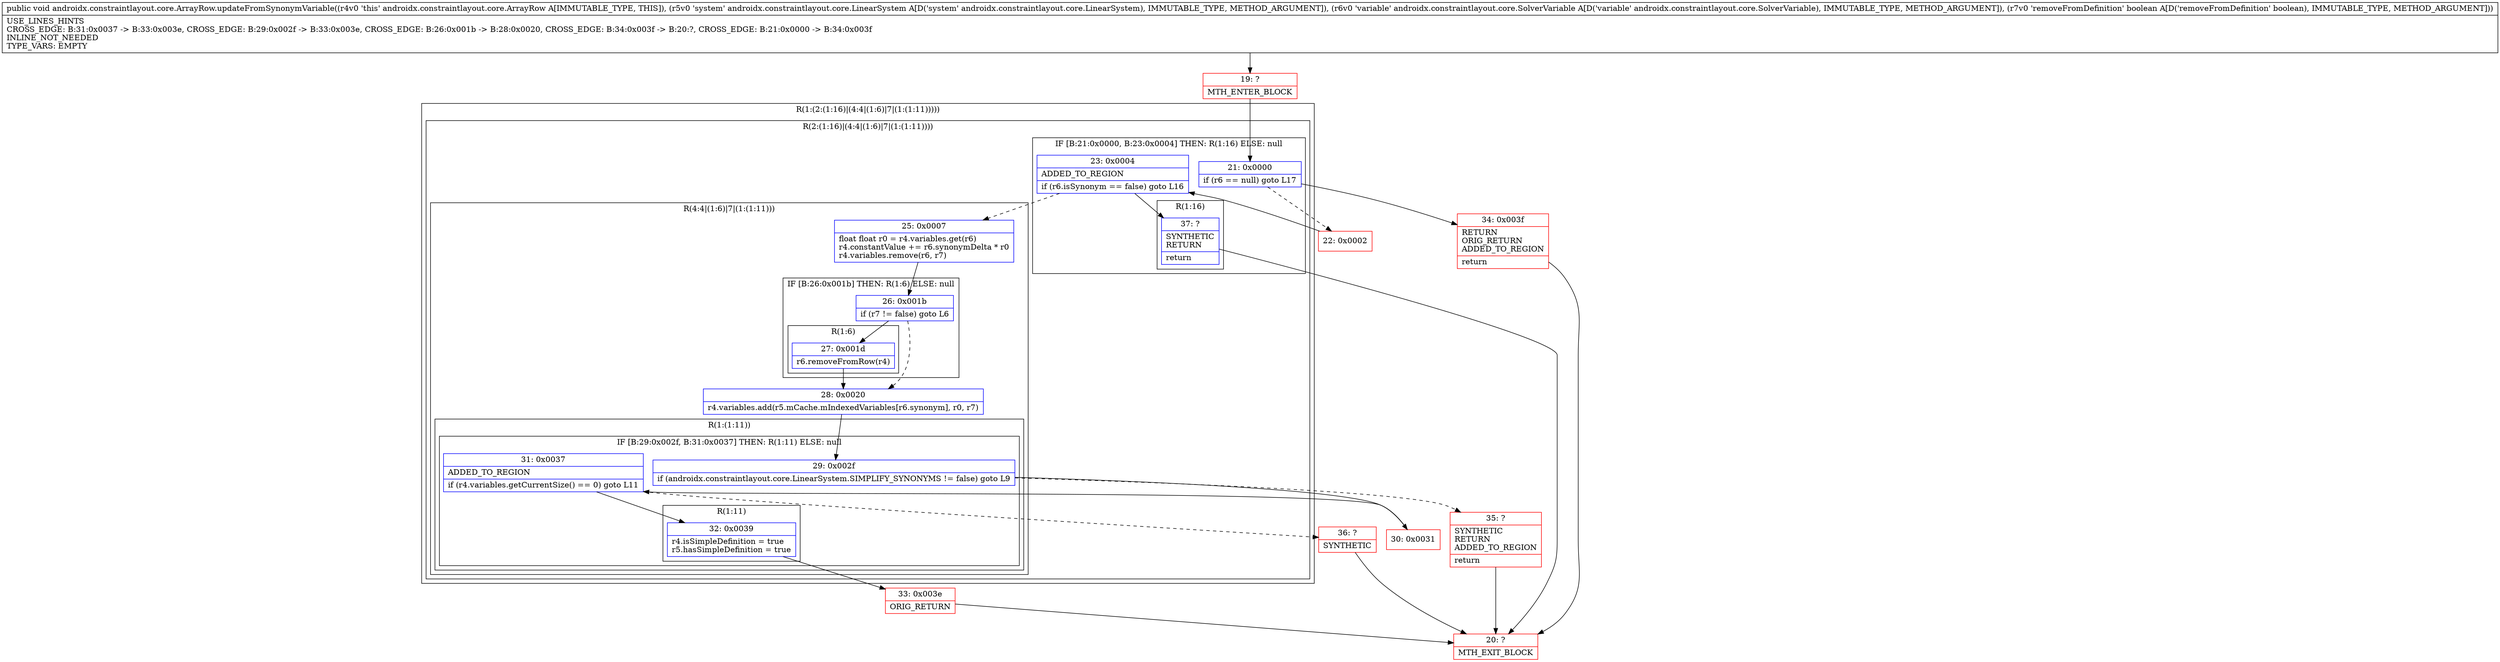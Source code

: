 digraph "CFG forandroidx.constraintlayout.core.ArrayRow.updateFromSynonymVariable(Landroidx\/constraintlayout\/core\/LinearSystem;Landroidx\/constraintlayout\/core\/SolverVariable;Z)V" {
subgraph cluster_Region_557600028 {
label = "R(1:(2:(1:16)|(4:4|(1:6)|7|(1:(1:11)))))";
node [shape=record,color=blue];
subgraph cluster_Region_306434107 {
label = "R(2:(1:16)|(4:4|(1:6)|7|(1:(1:11))))";
node [shape=record,color=blue];
subgraph cluster_IfRegion_479155146 {
label = "IF [B:21:0x0000, B:23:0x0004] THEN: R(1:16) ELSE: null";
node [shape=record,color=blue];
Node_21 [shape=record,label="{21\:\ 0x0000|if (r6 == null) goto L17\l}"];
Node_23 [shape=record,label="{23\:\ 0x0004|ADDED_TO_REGION\l|if (r6.isSynonym == false) goto L16\l}"];
subgraph cluster_Region_147408004 {
label = "R(1:16)";
node [shape=record,color=blue];
Node_37 [shape=record,label="{37\:\ ?|SYNTHETIC\lRETURN\l|return\l}"];
}
}
subgraph cluster_Region_816573961 {
label = "R(4:4|(1:6)|7|(1:(1:11)))";
node [shape=record,color=blue];
Node_25 [shape=record,label="{25\:\ 0x0007|float float r0 = r4.variables.get(r6)\lr4.constantValue += r6.synonymDelta * r0\lr4.variables.remove(r6, r7)\l}"];
subgraph cluster_IfRegion_1264495660 {
label = "IF [B:26:0x001b] THEN: R(1:6) ELSE: null";
node [shape=record,color=blue];
Node_26 [shape=record,label="{26\:\ 0x001b|if (r7 != false) goto L6\l}"];
subgraph cluster_Region_1200648052 {
label = "R(1:6)";
node [shape=record,color=blue];
Node_27 [shape=record,label="{27\:\ 0x001d|r6.removeFromRow(r4)\l}"];
}
}
Node_28 [shape=record,label="{28\:\ 0x0020|r4.variables.add(r5.mCache.mIndexedVariables[r6.synonym], r0, r7)\l}"];
subgraph cluster_Region_568816975 {
label = "R(1:(1:11))";
node [shape=record,color=blue];
subgraph cluster_IfRegion_1674115219 {
label = "IF [B:29:0x002f, B:31:0x0037] THEN: R(1:11) ELSE: null";
node [shape=record,color=blue];
Node_29 [shape=record,label="{29\:\ 0x002f|if (androidx.constraintlayout.core.LinearSystem.SIMPLIFY_SYNONYMS != false) goto L9\l}"];
Node_31 [shape=record,label="{31\:\ 0x0037|ADDED_TO_REGION\l|if (r4.variables.getCurrentSize() == 0) goto L11\l}"];
subgraph cluster_Region_1565071114 {
label = "R(1:11)";
node [shape=record,color=blue];
Node_32 [shape=record,label="{32\:\ 0x0039|r4.isSimpleDefinition = true\lr5.hasSimpleDefinition = true\l}"];
}
}
}
}
}
}
Node_19 [shape=record,color=red,label="{19\:\ ?|MTH_ENTER_BLOCK\l}"];
Node_22 [shape=record,color=red,label="{22\:\ 0x0002}"];
Node_30 [shape=record,color=red,label="{30\:\ 0x0031}"];
Node_33 [shape=record,color=red,label="{33\:\ 0x003e|ORIG_RETURN\l}"];
Node_20 [shape=record,color=red,label="{20\:\ ?|MTH_EXIT_BLOCK\l}"];
Node_36 [shape=record,color=red,label="{36\:\ ?|SYNTHETIC\l}"];
Node_35 [shape=record,color=red,label="{35\:\ ?|SYNTHETIC\lRETURN\lADDED_TO_REGION\l|return\l}"];
Node_34 [shape=record,color=red,label="{34\:\ 0x003f|RETURN\lORIG_RETURN\lADDED_TO_REGION\l|return\l}"];
MethodNode[shape=record,label="{public void androidx.constraintlayout.core.ArrayRow.updateFromSynonymVariable((r4v0 'this' androidx.constraintlayout.core.ArrayRow A[IMMUTABLE_TYPE, THIS]), (r5v0 'system' androidx.constraintlayout.core.LinearSystem A[D('system' androidx.constraintlayout.core.LinearSystem), IMMUTABLE_TYPE, METHOD_ARGUMENT]), (r6v0 'variable' androidx.constraintlayout.core.SolverVariable A[D('variable' androidx.constraintlayout.core.SolverVariable), IMMUTABLE_TYPE, METHOD_ARGUMENT]), (r7v0 'removeFromDefinition' boolean A[D('removeFromDefinition' boolean), IMMUTABLE_TYPE, METHOD_ARGUMENT]))  | USE_LINES_HINTS\lCROSS_EDGE: B:31:0x0037 \-\> B:33:0x003e, CROSS_EDGE: B:29:0x002f \-\> B:33:0x003e, CROSS_EDGE: B:26:0x001b \-\> B:28:0x0020, CROSS_EDGE: B:34:0x003f \-\> B:20:?, CROSS_EDGE: B:21:0x0000 \-\> B:34:0x003f\lINLINE_NOT_NEEDED\lTYPE_VARS: EMPTY\l}"];
MethodNode -> Node_19;Node_21 -> Node_22[style=dashed];
Node_21 -> Node_34;
Node_23 -> Node_25[style=dashed];
Node_23 -> Node_37;
Node_37 -> Node_20;
Node_25 -> Node_26;
Node_26 -> Node_27;
Node_26 -> Node_28[style=dashed];
Node_27 -> Node_28;
Node_28 -> Node_29;
Node_29 -> Node_30;
Node_29 -> Node_35[style=dashed];
Node_31 -> Node_32;
Node_31 -> Node_36[style=dashed];
Node_32 -> Node_33;
Node_19 -> Node_21;
Node_22 -> Node_23;
Node_30 -> Node_31;
Node_33 -> Node_20;
Node_36 -> Node_20;
Node_35 -> Node_20;
Node_34 -> Node_20;
}

